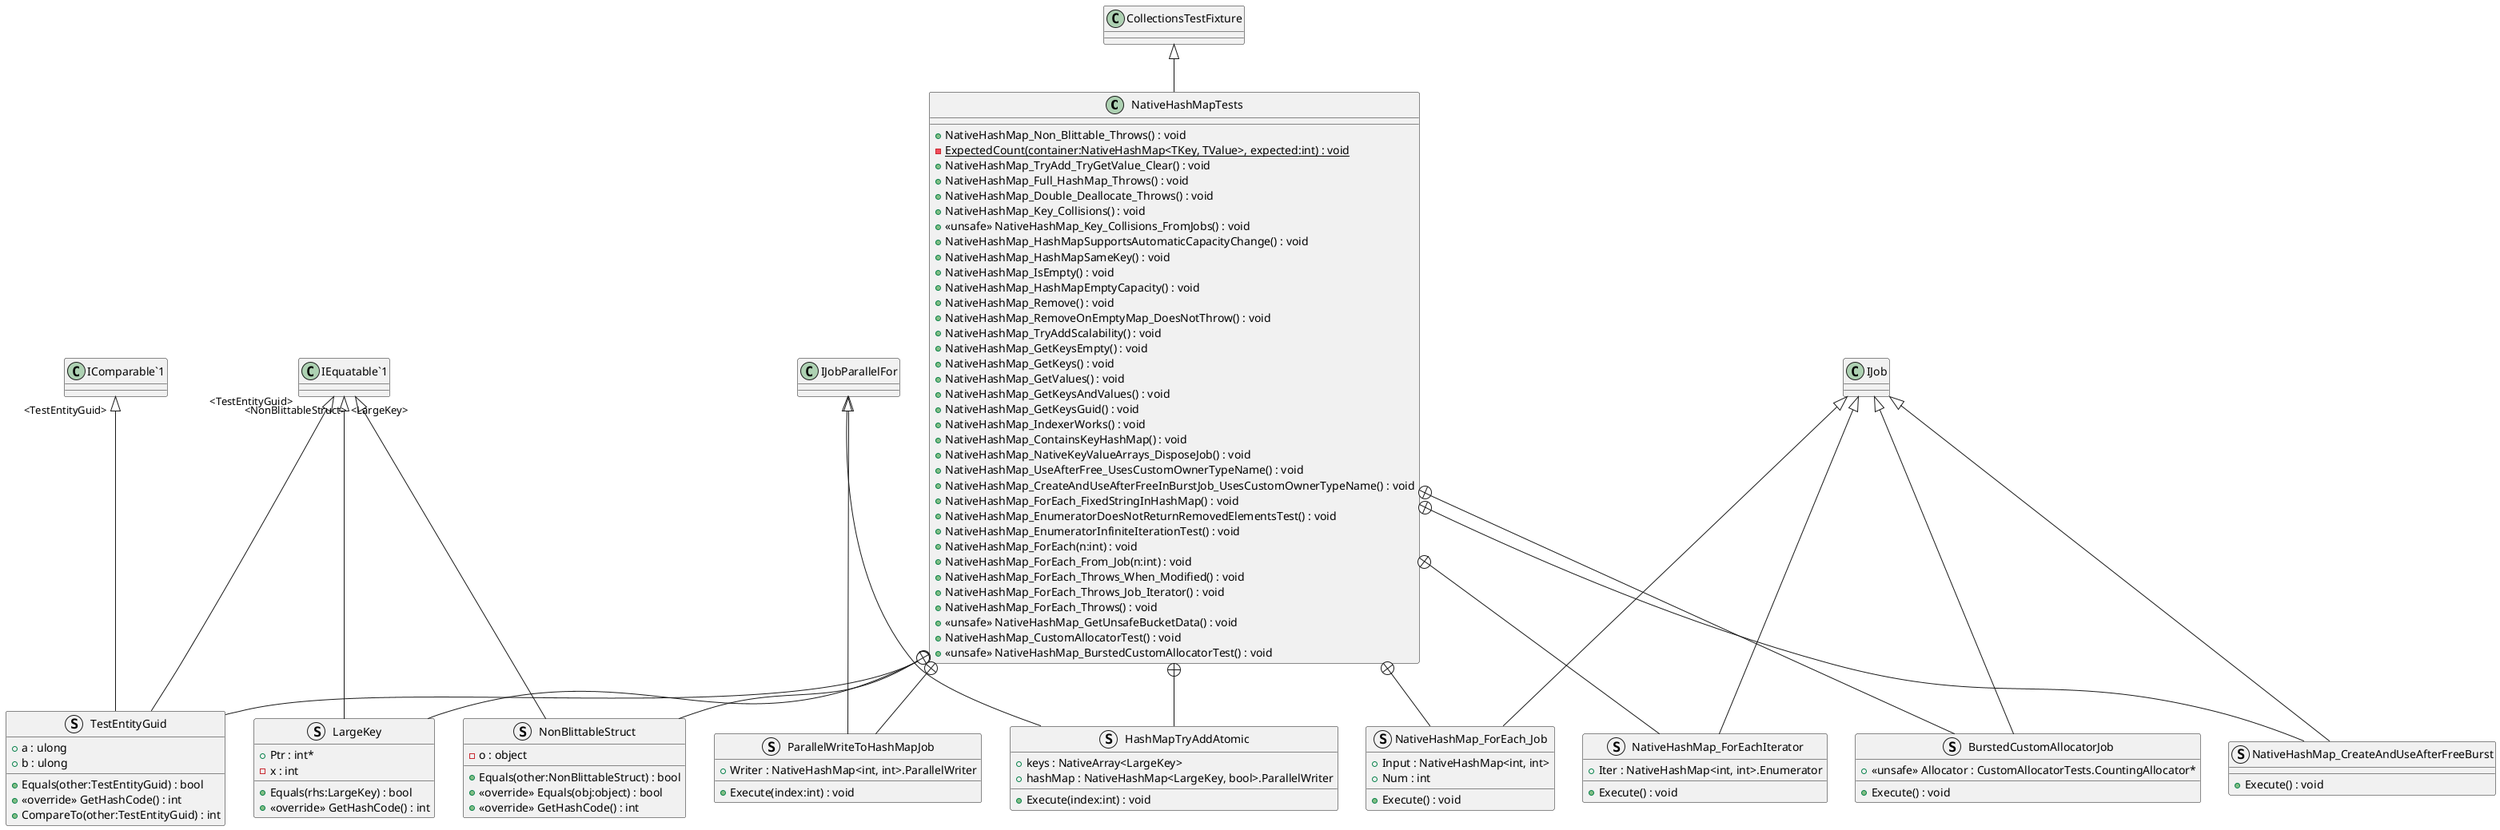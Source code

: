 @startuml
class NativeHashMapTests {
    + NativeHashMap_Non_Blittable_Throws() : void
    {static} - ExpectedCount(container:NativeHashMap<TKey, TValue>, expected:int) : void
    + NativeHashMap_TryAdd_TryGetValue_Clear() : void
    + NativeHashMap_Full_HashMap_Throws() : void
    + NativeHashMap_Double_Deallocate_Throws() : void
    + NativeHashMap_Key_Collisions() : void
    + <<unsafe>> NativeHashMap_Key_Collisions_FromJobs() : void
    + NativeHashMap_HashMapSupportsAutomaticCapacityChange() : void
    + NativeHashMap_HashMapSameKey() : void
    + NativeHashMap_IsEmpty() : void
    + NativeHashMap_HashMapEmptyCapacity() : void
    + NativeHashMap_Remove() : void
    + NativeHashMap_RemoveOnEmptyMap_DoesNotThrow() : void
    + NativeHashMap_TryAddScalability() : void
    + NativeHashMap_GetKeysEmpty() : void
    + NativeHashMap_GetKeys() : void
    + NativeHashMap_GetValues() : void
    + NativeHashMap_GetKeysAndValues() : void
    + NativeHashMap_GetKeysGuid() : void
    + NativeHashMap_IndexerWorks() : void
    + NativeHashMap_ContainsKeyHashMap() : void
    + NativeHashMap_NativeKeyValueArrays_DisposeJob() : void
    + NativeHashMap_UseAfterFree_UsesCustomOwnerTypeName() : void
    + NativeHashMap_CreateAndUseAfterFreeInBurstJob_UsesCustomOwnerTypeName() : void
    + NativeHashMap_ForEach_FixedStringInHashMap() : void
    + NativeHashMap_EnumeratorDoesNotReturnRemovedElementsTest() : void
    + NativeHashMap_EnumeratorInfiniteIterationTest() : void
    + NativeHashMap_ForEach(n:int) : void
    + NativeHashMap_ForEach_From_Job(n:int) : void
    + NativeHashMap_ForEach_Throws_When_Modified() : void
    + NativeHashMap_ForEach_Throws_Job_Iterator() : void
    + NativeHashMap_ForEach_Throws() : void
    + <<unsafe>> NativeHashMap_GetUnsafeBucketData() : void
    + NativeHashMap_CustomAllocatorTest() : void
    + <<unsafe>> NativeHashMap_BurstedCustomAllocatorTest() : void
}
struct NonBlittableStruct {
    - o : object
    + Equals(other:NonBlittableStruct) : bool
    + <<override>> Equals(obj:object) : bool
    + <<override>> GetHashCode() : int
}
struct LargeKey {
    + Ptr : int*
    - x : int
    + Equals(rhs:LargeKey) : bool
    + <<override>> GetHashCode() : int
}
struct HashMapTryAddAtomic {
    + keys : NativeArray<LargeKey>
    + hashMap : NativeHashMap<LargeKey, bool>.ParallelWriter
    + Execute(index:int) : void
}
struct TestEntityGuid {
    + a : ulong
    + b : ulong
    + Equals(other:TestEntityGuid) : bool
    + <<override>> GetHashCode() : int
    + CompareTo(other:TestEntityGuid) : int
}
struct NativeHashMap_CreateAndUseAfterFreeBurst {
    + Execute() : void
}
struct NativeHashMap_ForEach_Job {
    + Input : NativeHashMap<int, int>
    + Num : int
    + Execute() : void
}
struct NativeHashMap_ForEachIterator {
    + Iter : NativeHashMap<int, int>.Enumerator
    + Execute() : void
}
struct ParallelWriteToHashMapJob {
    + Writer : NativeHashMap<int, int>.ParallelWriter
    + Execute(index:int) : void
}
struct BurstedCustomAllocatorJob {
    + <<unsafe>> Allocator : CustomAllocatorTests.CountingAllocator*
    + Execute() : void
}
CollectionsTestFixture <|-- NativeHashMapTests
NativeHashMapTests +-- NonBlittableStruct
"IEquatable`1" "<NonBlittableStruct>" <|-- NonBlittableStruct
NativeHashMapTests +-- LargeKey
"IEquatable`1" "<LargeKey>" <|-- LargeKey
NativeHashMapTests +-- HashMapTryAddAtomic
IJobParallelFor <|-- HashMapTryAddAtomic
NativeHashMapTests +-- TestEntityGuid
"IEquatable`1" "<TestEntityGuid>" <|-- TestEntityGuid
"IComparable`1" "<TestEntityGuid>" <|-- TestEntityGuid
NativeHashMapTests +-- NativeHashMap_CreateAndUseAfterFreeBurst
IJob <|-- NativeHashMap_CreateAndUseAfterFreeBurst
NativeHashMapTests +-- NativeHashMap_ForEach_Job
IJob <|-- NativeHashMap_ForEach_Job
NativeHashMapTests +-- NativeHashMap_ForEachIterator
IJob <|-- NativeHashMap_ForEachIterator
NativeHashMapTests +-- ParallelWriteToHashMapJob
IJobParallelFor <|-- ParallelWriteToHashMapJob
NativeHashMapTests +-- BurstedCustomAllocatorJob
IJob <|-- BurstedCustomAllocatorJob
@enduml

